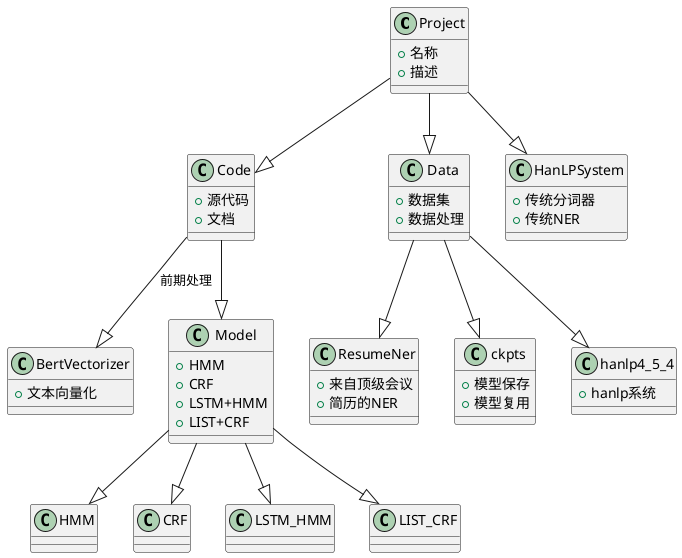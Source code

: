 @startuml struct

class Project {
    +名称
    +描述
}

class Code {
    +源代码
    +文档
}

class Data {
    +数据集
    +数据处理
}

class ResumeNer
{
    +来自顶级会议
    +简历的NER
}

class ckpts
{
    +模型保存
    +模型复用
}

class HanLPSystem {
    +传统分词器
    +传统NER
}

class hanlp4_5_4{
    +hanlp系统
}

class BertVectorizer {
    +文本向量化
}

class Model {
    +HMM
    +CRF
    +LSTM+HMM
    +LIST+CRF
}

Project --|> Code
Project --|>  Data
Project --|>  HanLPSystem
Code --^  BertVectorizer: 前期处理
Code --|>  Model
Data --|>  ResumeNer
Data --|>  ckpts
Data --|>  hanlp4_5_4
Model --|>  HMM
Model --|>  CRF
Model --|>  LSTM_HMM
Model --|>  LIST_CRF

@enduml
